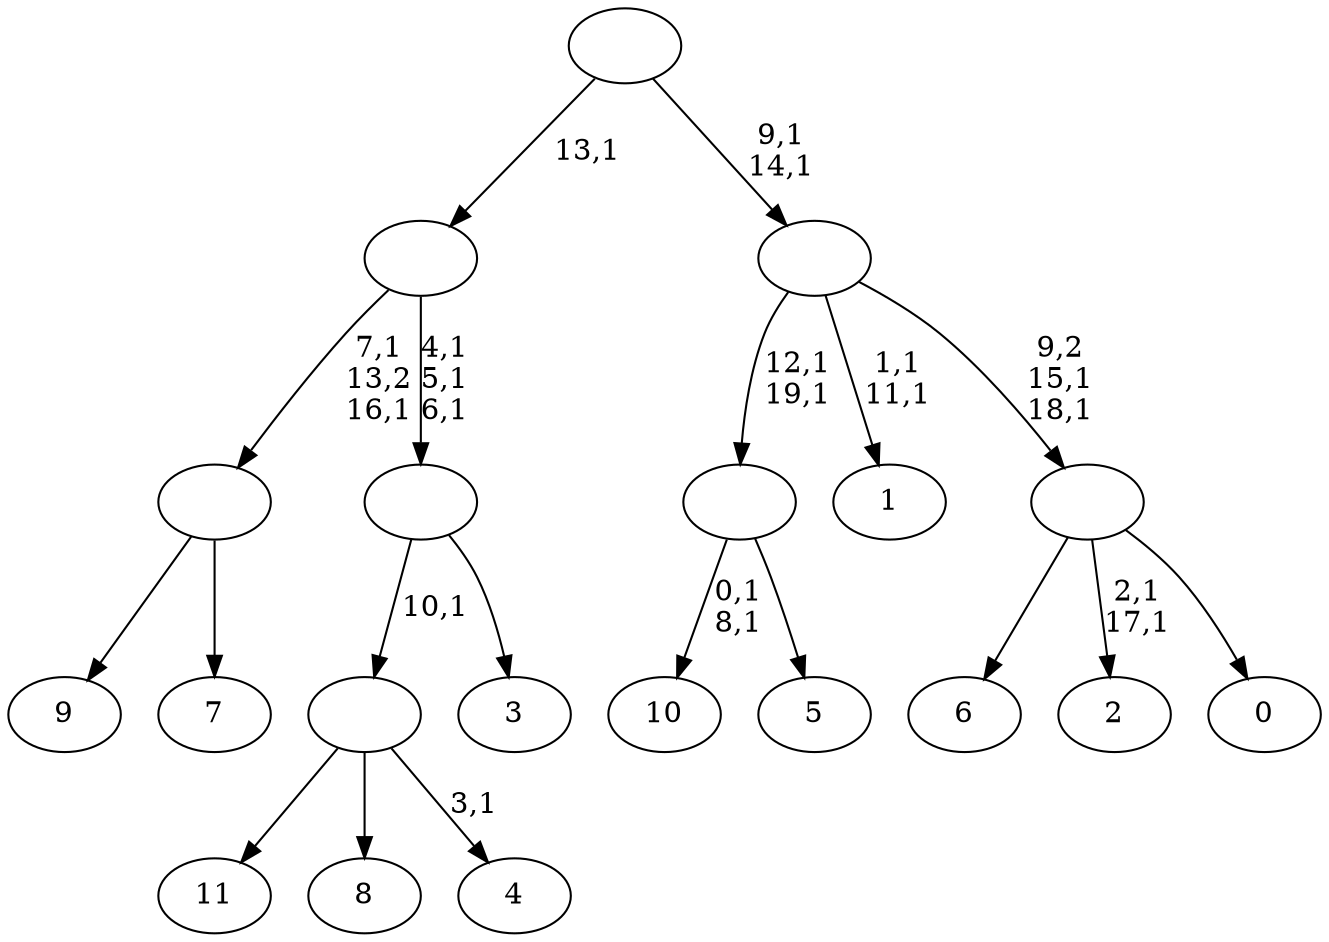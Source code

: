 digraph T {
	32 [label="11"]
	31 [label="10"]
	28 [label="9"]
	27 [label="8"]
	26 [label="7"]
	25 [label=""]
	23 [label="6"]
	22 [label="5"]
	21 [label=""]
	19 [label="4"]
	17 [label=""]
	16 [label="3"]
	15 [label=""]
	12 [label=""]
	11 [label="2"]
	8 [label="1"]
	5 [label="0"]
	4 [label=""]
	2 [label=""]
	0 [label=""]
	25 -> 28 [label=""]
	25 -> 26 [label=""]
	21 -> 31 [label="0,1\n8,1"]
	21 -> 22 [label=""]
	17 -> 19 [label="3,1"]
	17 -> 32 [label=""]
	17 -> 27 [label=""]
	15 -> 17 [label="10,1"]
	15 -> 16 [label=""]
	12 -> 15 [label="4,1\n5,1\n6,1"]
	12 -> 25 [label="7,1\n13,2\n16,1"]
	4 -> 11 [label="2,1\n17,1"]
	4 -> 23 [label=""]
	4 -> 5 [label=""]
	2 -> 4 [label="9,2\n15,1\n18,1"]
	2 -> 8 [label="1,1\n11,1"]
	2 -> 21 [label="12,1\n19,1"]
	0 -> 2 [label="9,1\n14,1"]
	0 -> 12 [label="13,1"]
}
